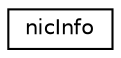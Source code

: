 digraph "Graphical Class Hierarchy"
{
 // LATEX_PDF_SIZE
  edge [fontname="Helvetica",fontsize="10",labelfontname="Helvetica",labelfontsize="10"];
  node [fontname="Helvetica",fontsize="10",shape=record];
  rankdir="LR";
  Node0 [label="nicInfo",height=0.2,width=0.4,color="black", fillcolor="white", style="filled",URL="$structnicInfo.html",tooltip=" "];
}
